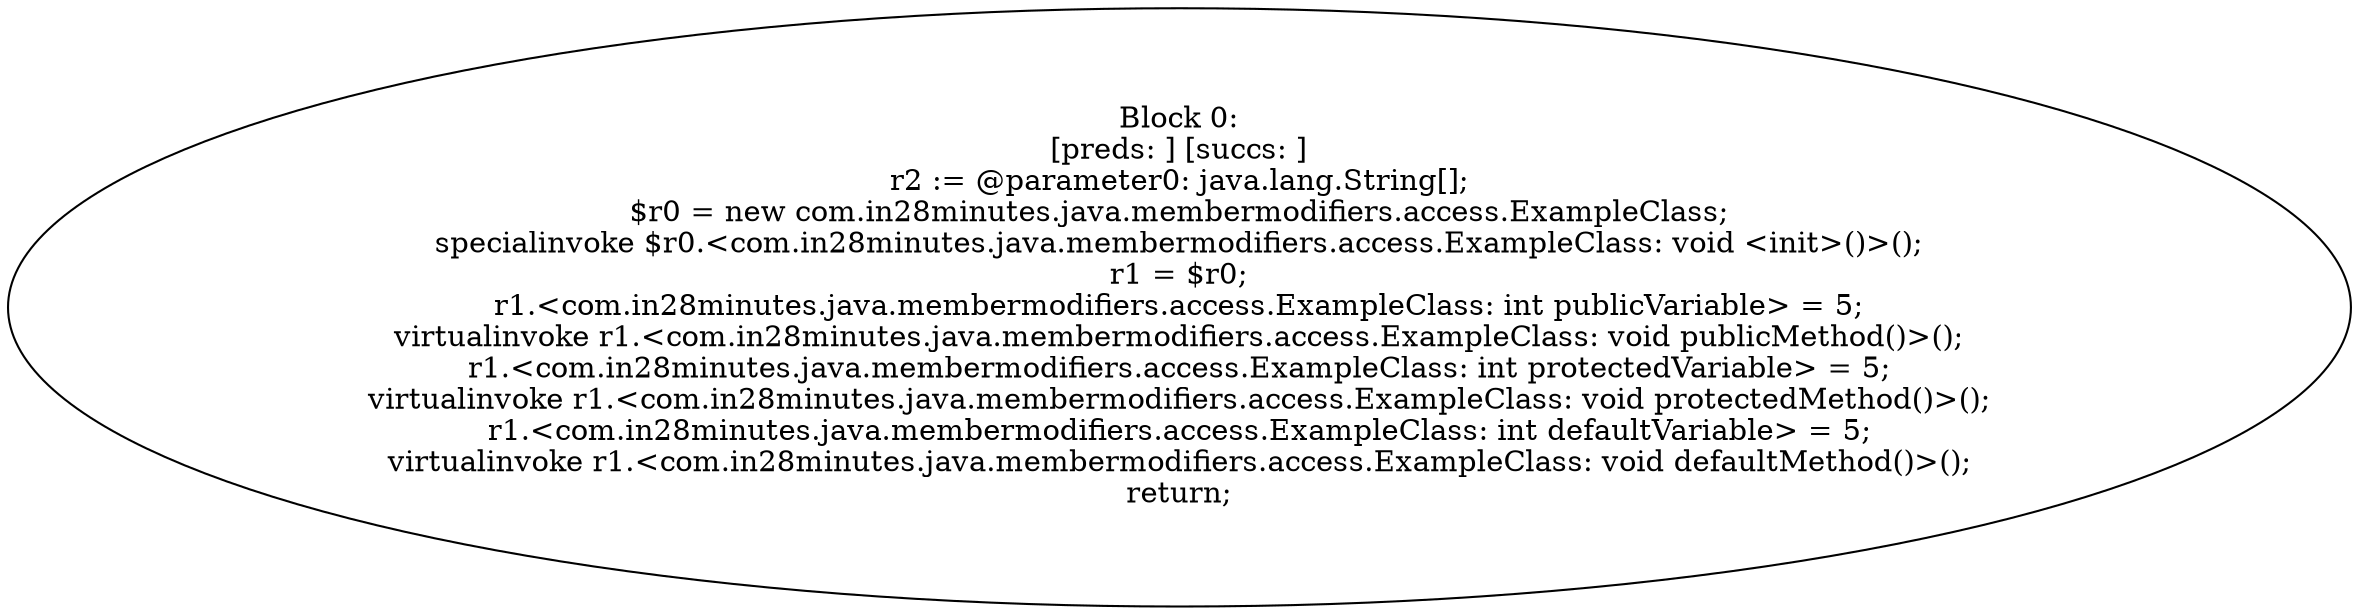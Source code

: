 digraph "unitGraph" {
    "Block 0:
[preds: ] [succs: ]
r2 := @parameter0: java.lang.String[];
$r0 = new com.in28minutes.java.membermodifiers.access.ExampleClass;
specialinvoke $r0.<com.in28minutes.java.membermodifiers.access.ExampleClass: void <init>()>();
r1 = $r0;
r1.<com.in28minutes.java.membermodifiers.access.ExampleClass: int publicVariable> = 5;
virtualinvoke r1.<com.in28minutes.java.membermodifiers.access.ExampleClass: void publicMethod()>();
r1.<com.in28minutes.java.membermodifiers.access.ExampleClass: int protectedVariable> = 5;
virtualinvoke r1.<com.in28minutes.java.membermodifiers.access.ExampleClass: void protectedMethod()>();
r1.<com.in28minutes.java.membermodifiers.access.ExampleClass: int defaultVariable> = 5;
virtualinvoke r1.<com.in28minutes.java.membermodifiers.access.ExampleClass: void defaultMethod()>();
return;
"
}

